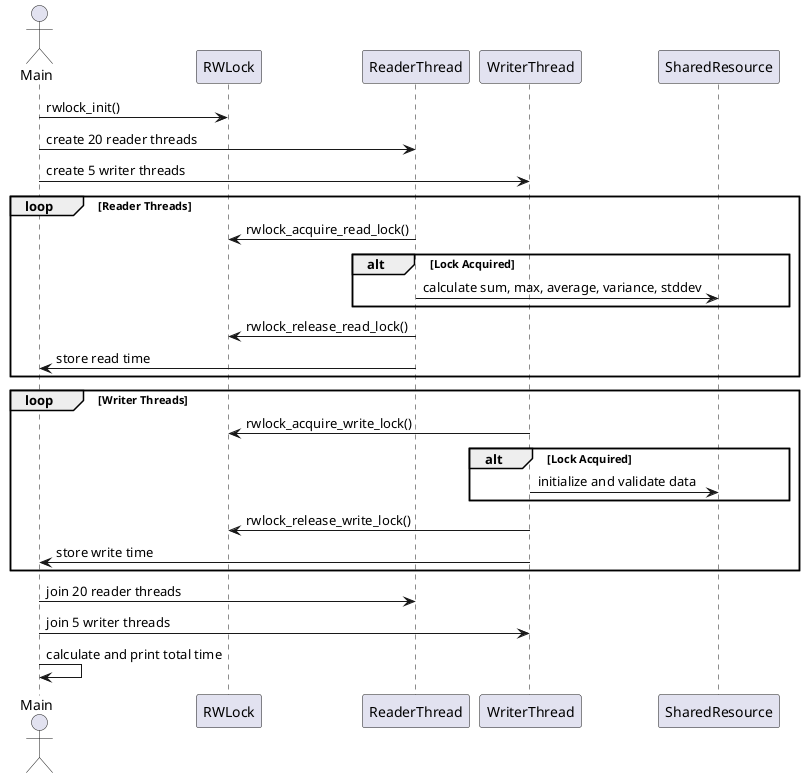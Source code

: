 @startuml
actor Main

Main -> RWLock : rwlock_init()
Main -> ReaderThread : create 20 reader threads
Main -> WriterThread : create 5 writer threads

loop Reader Threads
    ReaderThread -> RWLock : rwlock_acquire_read_lock()
    alt Lock Acquired
        ReaderThread -> SharedResource : calculate sum, max, average, variance, stddev
    end
    ReaderThread -> RWLock : rwlock_release_read_lock()
    ReaderThread -> Main : store read time
end

loop Writer Threads
    WriterThread -> RWLock : rwlock_acquire_write_lock()
    alt Lock Acquired
        WriterThread -> SharedResource : initialize and validate data
    end
    WriterThread -> RWLock : rwlock_release_write_lock()
    WriterThread -> Main : store write time
end

Main -> ReaderThread : join 20 reader threads
Main -> WriterThread : join 5 writer threads

Main -> Main : calculate and print total time
@enduml
